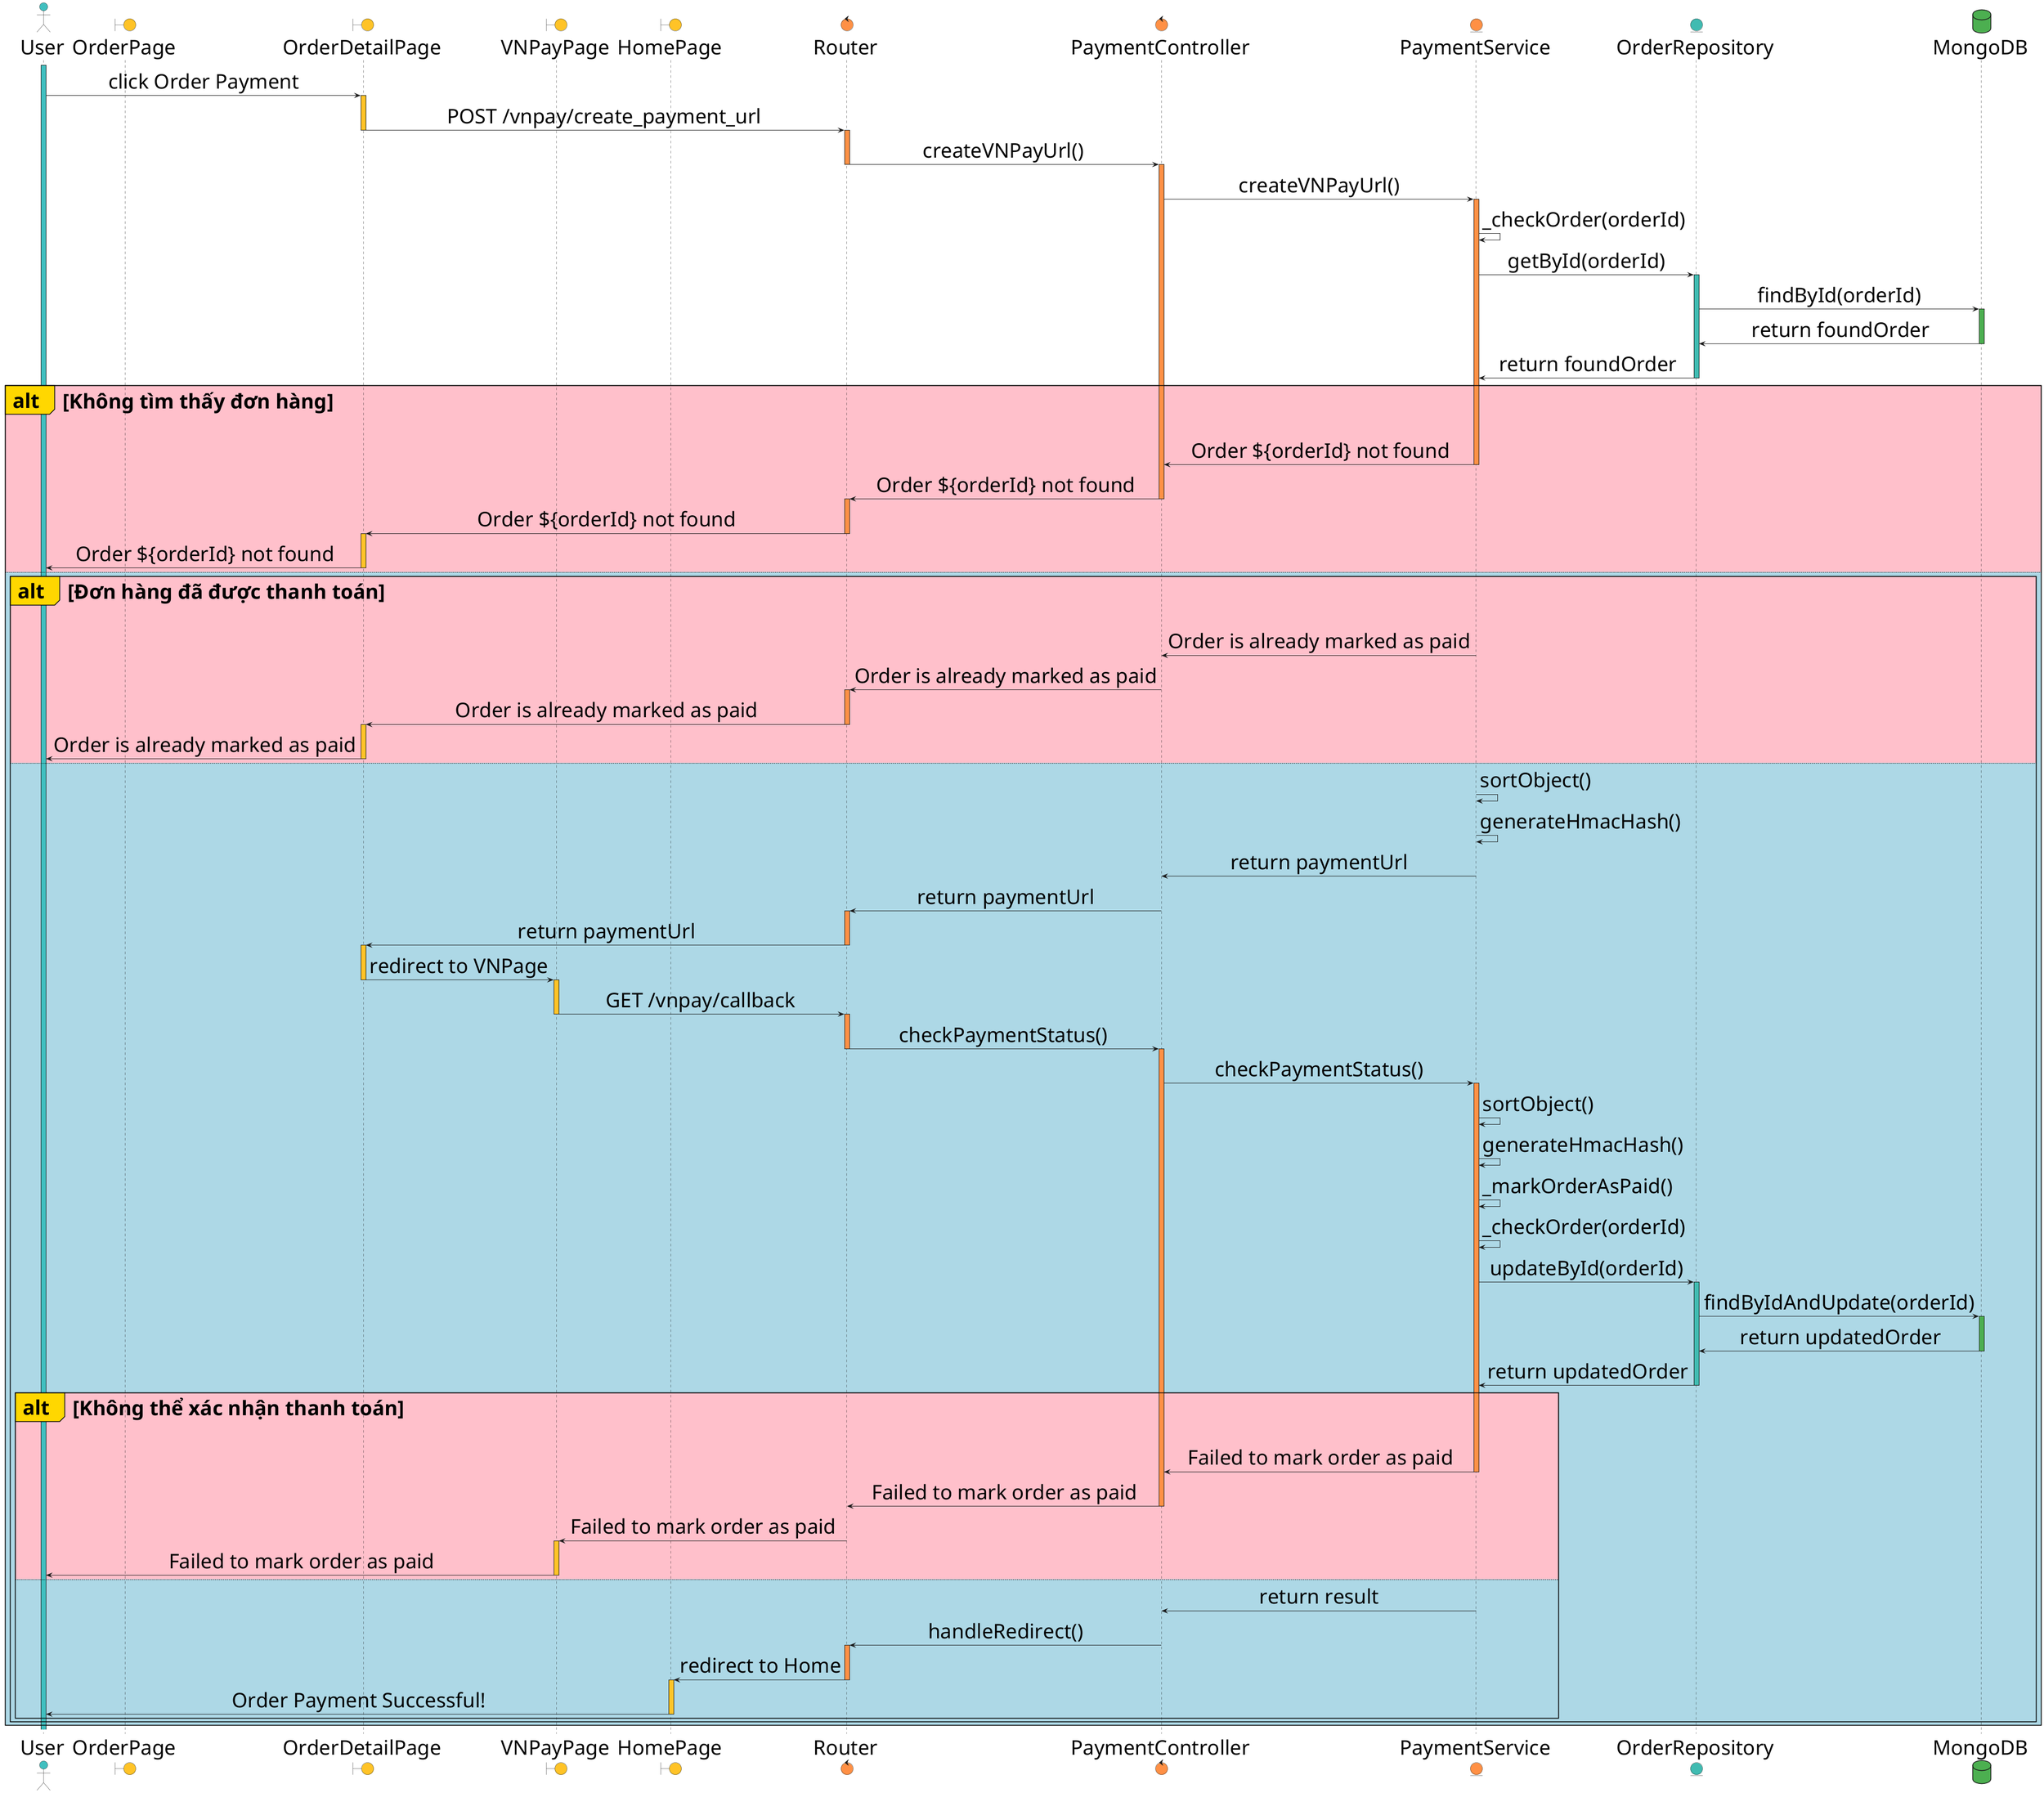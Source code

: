 @startuml

skinparam defaultFontSize 40        
skinparam SequenceMessageAlign center

actor User as User #40BFBF
boundary "OrderPage" as OrderPage #ffc327
boundary "OrderDetailPage" as OrderDetailPage #ffc327
boundary "VNPayPage" as VNPayPage #ffc327
boundary "HomePage" as HomePage #ffc327
control Router as Router #ff9045
control PaymentController as PaymentController #ff9045
entity PaymentService as PaymentService #ff9045
entity OrderRepository as OrderRepository #40bbb1
database MongoDB as DB #4CAF50

activate User #40BFBF
User -> OrderDetailPage: click Order Payment
activate OrderDetailPage #ffc327

OrderDetailPage -> Router: POST /vnpay/create_payment_url
deactivate OrderDetailPage
activate Router #ff9045

Router -> PaymentController: createVNPayUrl()
deactivate Router
activate PaymentController #ff9045

PaymentController -> PaymentService: createVNPayUrl()
activate PaymentService #ff9045

PaymentService -> PaymentService: _checkOrder(orderId)
PaymentService -> OrderRepository: getById(orderId)
activate OrderRepository #40bbb1

OrderRepository -> DB: findById(orderId)
activate DB #4CAF50

DB -> OrderRepository: return foundOrder
deactivate DB

OrderRepository -> PaymentService: return foundOrder
deactivate OrderRepository

alt#Gold #Pink Không tìm thấy đơn hàng
    PaymentService -> PaymentController: Order ${orderId} not found
    deactivate PaymentService

    PaymentController -> Router: Order ${orderId} not found
    deactivate PaymentController
    activate Router #ff9045

    Router -> OrderDetailPage: Order ${orderId} not found
    deactivate Router
    activate OrderDetailPage #ffc327

    OrderDetailPage -> User: Order ${orderId} not found
    deactivate OrderDetailPage
else #LightBlue
    alt#Gold #Pink Đơn hàng đã được thanh toán
        PaymentService -> PaymentController: Order is already marked as paid
        deactivate PaymentService

        PaymentController -> Router: Order is already marked as paid
        deactivate PaymentController
        activate Router #ff9045

        Router -> OrderDetailPage: Order is already marked as paid
        deactivate Router
        activate OrderDetailPage #ffc327

        OrderDetailPage -> User: Order is already marked as paid
        deactivate OrderDetailPage
    else #LightBlue
        PaymentService -> PaymentService: sortObject()
        PaymentService -> PaymentService: generateHmacHash()
        PaymentService -> PaymentController: return paymentUrl
        deactivate PaymentService

        PaymentController -> Router: return paymentUrl
        deactivate PaymentController
        activate Router #ff9045

        Router -> OrderDetailPage: return paymentUrl
        deactivate Router
        activate OrderDetailPage #ffc327

        OrderDetailPage -> VNPayPage: redirect to VNPage
        deactivate OrderDetailPage
        activate VNPayPage #ffc327

        VNPayPage -> Router: GET /vnpay/callback
        deactivate VNPayPage
        activate Router #ff9045

        Router -> PaymentController: checkPaymentStatus()
        deactivate Router
        activate PaymentController #ff9045

        PaymentController -> PaymentService: checkPaymentStatus()
        activate PaymentService #ff9045

        PaymentService -> PaymentService: sortObject()
        PaymentService -> PaymentService: generateHmacHash()
        PaymentService -> PaymentService: _markOrderAsPaid()

        PaymentService -> PaymentService: _checkOrder(orderId)
        PaymentService -> OrderRepository: updateById(orderId)
        activate OrderRepository #40bbb1

        OrderRepository -> DB: findByIdAndUpdate(orderId)
        activate DB #4CAF50

        DB -> OrderRepository: return updatedOrder
        deactivate DB

        OrderRepository -> PaymentService: return updatedOrder
        deactivate OrderRepository

        alt#Gold #Pink Không thể xác nhận thanh toán
            PaymentService -> PaymentController: Failed to mark order as paid
            deactivate PaymentService

            PaymentController -> Router: Failed to mark order as paid
            deactivate PaymentController

            Router -> VNPayPage: Failed to mark order as paid
            deactivate Router
            activate VNPayPage #ffc327

            VNPayPage -> User: Failed to mark order as paid
            deactivate VNPayPage
        else #LightBlue
            PaymentService -> PaymentController: return result
            deactivate PaymentService

            PaymentController -> Router: handleRedirect()
            deactivate PaymentController
            activate Router #ff9045

            Router -> HomePage: redirect to Home
            deactivate Router

            activate HomePage #ffc327
            HomePage -> User: Order Payment Successful!
            deactivate HomePage
        end
    end
end

@enduml